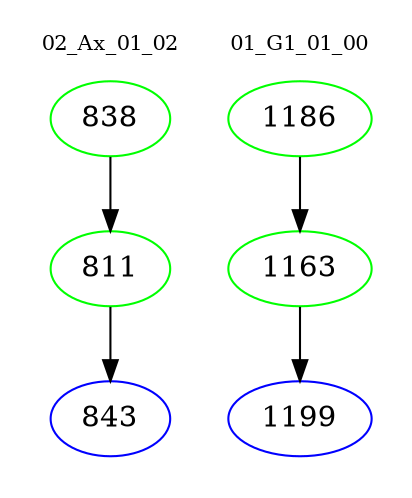 digraph{
subgraph cluster_0 {
color = white
label = "02_Ax_01_02";
fontsize=10;
T0_838 [label="838", color="green"]
T0_838 -> T0_811 [color="black"]
T0_811 [label="811", color="green"]
T0_811 -> T0_843 [color="black"]
T0_843 [label="843", color="blue"]
}
subgraph cluster_1 {
color = white
label = "01_G1_01_00";
fontsize=10;
T1_1186 [label="1186", color="green"]
T1_1186 -> T1_1163 [color="black"]
T1_1163 [label="1163", color="green"]
T1_1163 -> T1_1199 [color="black"]
T1_1199 [label="1199", color="blue"]
}
}
